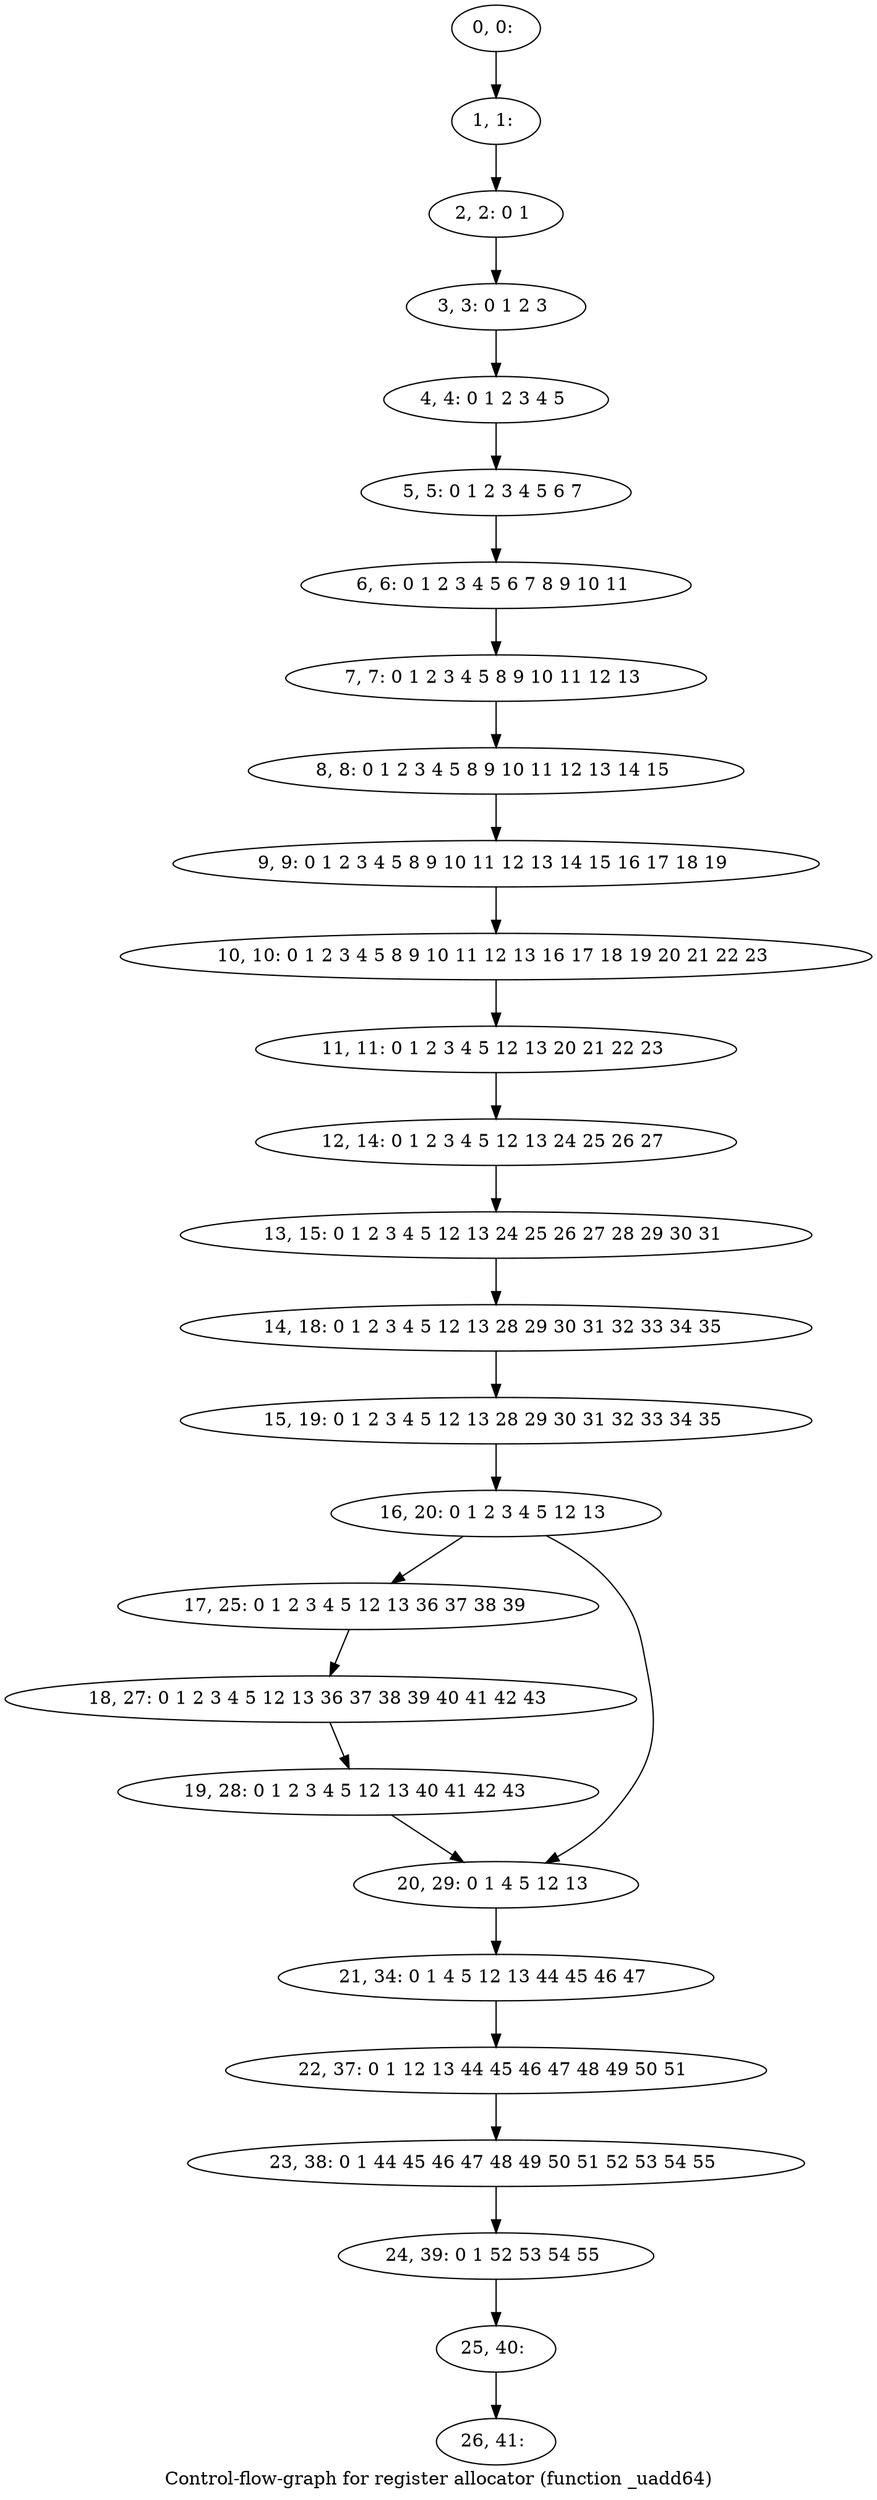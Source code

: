 digraph G {
graph [label="Control-flow-graph for register allocator (function _uadd64)"]
0[label="0, 0: "];
1[label="1, 1: "];
2[label="2, 2: 0 1 "];
3[label="3, 3: 0 1 2 3 "];
4[label="4, 4: 0 1 2 3 4 5 "];
5[label="5, 5: 0 1 2 3 4 5 6 7 "];
6[label="6, 6: 0 1 2 3 4 5 6 7 8 9 10 11 "];
7[label="7, 7: 0 1 2 3 4 5 8 9 10 11 12 13 "];
8[label="8, 8: 0 1 2 3 4 5 8 9 10 11 12 13 14 15 "];
9[label="9, 9: 0 1 2 3 4 5 8 9 10 11 12 13 14 15 16 17 18 19 "];
10[label="10, 10: 0 1 2 3 4 5 8 9 10 11 12 13 16 17 18 19 20 21 22 23 "];
11[label="11, 11: 0 1 2 3 4 5 12 13 20 21 22 23 "];
12[label="12, 14: 0 1 2 3 4 5 12 13 24 25 26 27 "];
13[label="13, 15: 0 1 2 3 4 5 12 13 24 25 26 27 28 29 30 31 "];
14[label="14, 18: 0 1 2 3 4 5 12 13 28 29 30 31 32 33 34 35 "];
15[label="15, 19: 0 1 2 3 4 5 12 13 28 29 30 31 32 33 34 35 "];
16[label="16, 20: 0 1 2 3 4 5 12 13 "];
17[label="17, 25: 0 1 2 3 4 5 12 13 36 37 38 39 "];
18[label="18, 27: 0 1 2 3 4 5 12 13 36 37 38 39 40 41 42 43 "];
19[label="19, 28: 0 1 2 3 4 5 12 13 40 41 42 43 "];
20[label="20, 29: 0 1 4 5 12 13 "];
21[label="21, 34: 0 1 4 5 12 13 44 45 46 47 "];
22[label="22, 37: 0 1 12 13 44 45 46 47 48 49 50 51 "];
23[label="23, 38: 0 1 44 45 46 47 48 49 50 51 52 53 54 55 "];
24[label="24, 39: 0 1 52 53 54 55 "];
25[label="25, 40: "];
26[label="26, 41: "];
0->1 ;
1->2 ;
2->3 ;
3->4 ;
4->5 ;
5->6 ;
6->7 ;
7->8 ;
8->9 ;
9->10 ;
10->11 ;
11->12 ;
12->13 ;
13->14 ;
14->15 ;
15->16 ;
16->17 ;
16->20 ;
17->18 ;
18->19 ;
19->20 ;
20->21 ;
21->22 ;
22->23 ;
23->24 ;
24->25 ;
25->26 ;
}
